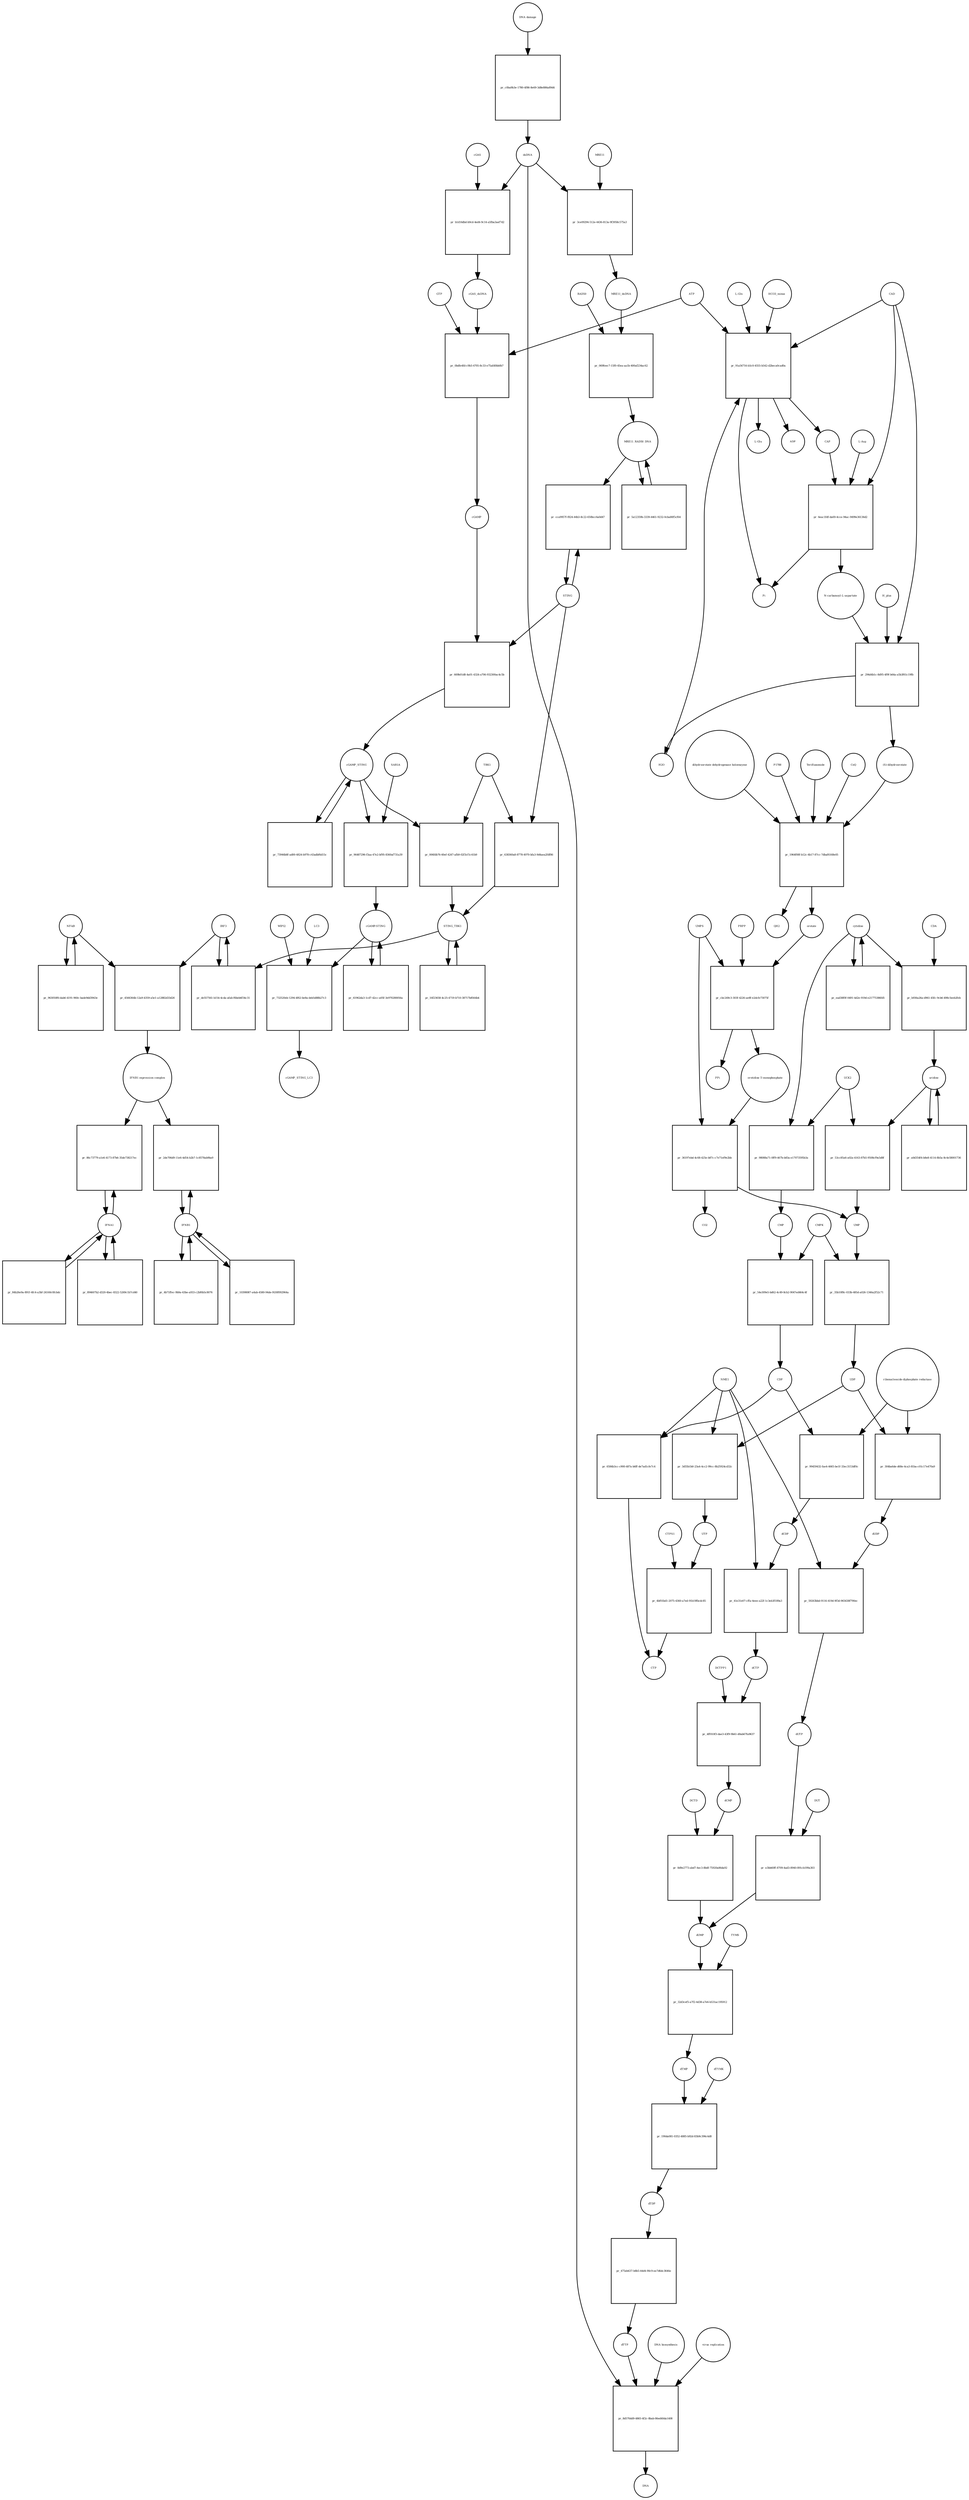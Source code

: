 strict digraph  {
"NF-kB" [annotation="urn_miriam_obo.go_GO%3A0071159", bipartite=0, cls=complex, fontsize=4, label="NF-kB", shape=circle];
"pr_4566364b-12a9-4359-a5e1-a12882d33d26" [annotation="", bipartite=1, cls=process, fontsize=4, label="pr_4566364b-12a9-4359-a5e1-a12882d33d26", shape=square];
"IFNB1 expression complex" [annotation="", bipartite=0, cls=complex, fontsize=4, label="IFNB1 expression complex", shape=circle];
IRF3 [annotation="urn_miriam_hgnc_6118|urn_miriam_uniprot_Q14653|urn_miriam_ensembl_ENSG00000126456|urn_miriam_refseq_NM_001571|urn_miriam_hgnc.symbol_IRF3|urn_miriam_ncbigene_3661", bipartite=0, cls="macromolecule multimer", fontsize=4, label=IRF3, shape=circle];
dCDP [annotation="urn_miriam_obo.chebi_CHEBI%3A28846", bipartite=0, cls="simple chemical", fontsize=4, label=dCDP, shape=circle];
"pr_41e31e07-cffa-4eee-a22f-1c3eb3f189a3" [annotation="", bipartite=1, cls=process, fontsize=4, label="pr_41e31e07-cffa-4eee-a22f-1c3eb3f189a3", shape=square];
dCTP [annotation="urn_miriam_obo.chebi_CHEBI%3A16311", bipartite=0, cls="simple chemical", fontsize=4, label=dCTP, shape=circle];
NME1 [annotation="urn_miriam_uniprot_P15531|urn_miriam_hgnc_7849", bipartite=0, cls=macromolecule, fontsize=4, label=NME1, shape=circle];
uridine [annotation="urn_miriam_obo.chebi_CHEBI%3A16704", bipartite=0, cls="simple chemical", fontsize=4, label=uridine, shape=circle];
"pr_53cc85a6-a02a-4163-87b5-9508cf9a5d8f" [annotation="", bipartite=1, cls=process, fontsize=4, label="pr_53cc85a6-a02a-4163-87b5-9508cf9a5d8f", shape=square];
UMP [annotation="urn_miriam_obo.chebi_CHEBI%3A57865", bipartite=0, cls="simple chemical", fontsize=4, label=UMP, shape=circle];
UCK2 [annotation="urn_miriam_uniprot_Q9HA47|urn_miriam_hgnc_HGNC%3A12562", bipartite=0, cls=macromolecule, fontsize=4, label=UCK2, shape=circle];
"orotidine 5'-monophosphate" [annotation="urn_miriam_obo.chebi_CHEBI%3A15842", bipartite=0, cls="simple chemical", fontsize=4, label="orotidine 5'-monophosphate", shape=circle];
"pr_36197ebd-4c68-425e-b87c-c7e71ef9e2bb" [annotation="", bipartite=1, cls=process, fontsize=4, label="pr_36197ebd-4c68-425e-b87c-c7e71ef9e2bb", shape=square];
UMPS [annotation="urn_miriam_ncbigene_7372|urn_miriam_refseq_NM_000373|urn_miriam_hgnc.symbol_UMPS|urn_miriam_hgnc_12563|urn_miriam_ensembl_ENSG00000114491|urn_miriam_uniprot_P11172", bipartite=0, cls="macromolecule multimer", fontsize=4, label=UMPS, shape=circle];
CO2 [annotation="urn_miriam_obo.chebi_CHEBI%3A16526", bipartite=0, cls="simple chemical", fontsize=4, label=CO2, shape=circle];
UTP [annotation="urn_miriam_obo.chebi_CHEBI%3A15713", bipartite=0, cls="simple chemical", fontsize=4, label=UTP, shape=circle];
"pr_4bf01bd1-2075-4360-a7ed-91b19fbcdc85" [annotation="", bipartite=1, cls=process, fontsize=4, label="pr_4bf01bd1-2075-4360-a7ed-91b19fbcdc85", shape=square];
CTP [annotation="urn_miriam_obo.chebi_CHEBI%3A17677", bipartite=0, cls="simple chemical", fontsize=4, label=CTP, shape=circle];
CTPS1 [annotation="urn_miriam_hgnc_HGNC%3A2519|urn_miriam_uniprot_P17812", bipartite=0, cls=macromolecule, fontsize=4, label=CTPS1, shape=circle];
UDP [annotation="urn_miriam_obo.chebi_CHEBI%3A17659", bipartite=0, cls="simple chemical", fontsize=4, label=UDP, shape=circle];
"pr_304ba6de-d68e-4ca3-81ba-c01c17e470a9" [annotation="", bipartite=1, cls=process, fontsize=4, label="pr_304ba6de-d68e-4ca3-81ba-c01c17e470a9", shape=square];
dUDP [annotation="urn_miriam_obo.chebi_CHEBI%3A28850", bipartite=0, cls="simple chemical", fontsize=4, label=dUDP, shape=circle];
"ribonucleoside-diphosphate reductase" [annotation="urn_miriam_brenda_1.17.4.1|urn_miriam_obo.go_GO%3A0005971", bipartite=0, cls=complex, fontsize=4, label="ribonucleoside-diphosphate reductase", shape=circle];
IFNB1 [annotation="urn_miriam_ensembl_ENSG00000171855|urn_miriam_hgnc.symbol_IFNB1|urn_miriam_hgnc_5434|urn_miriam_uniprot_P01574|urn_miriam_refseq_NM_002176|urn_miriam_ncbigene_3456", bipartite=0, cls=macromolecule, fontsize=4, label=IFNB1, shape=circle];
"pr_2de706d9-11e6-4d54-b2b7-1c8578ab9ba9" [annotation="", bipartite=1, cls=process, fontsize=4, label="pr_2de706d9-11e6-4d54-b2b7-1c8578ab9ba9", shape=square];
"pr_35b10f8c-033b-485d-a026-1346a2f52c71" [annotation="", bipartite=1, cls=process, fontsize=4, label="pr_35b10f8c-033b-485d-a026-1346a2f52c71", shape=square];
CMPK [annotation="urn_miriam_uniprot_P30085|urn_miriam_hgnc_HGNC%3A18170", bipartite=0, cls=macromolecule, fontsize=4, label=CMPK, shape=circle];
"cGAMP-STING" [annotation="", bipartite=0, cls=complex, fontsize=4, label="cGAMP-STING", shape=circle];
"pr_61962da3-1cd7-42cc-a05f-3e970280056a" [annotation="", bipartite=1, cls=process, fontsize=4, label="pr_61962da3-1cd7-42cc-a05f-3e970280056a", shape=square];
IFNA1 [annotation="urn_miriam_hgnc.symbol_IFNA1|urn_miriam_ncbigene_3439|urn_miriam_refseq_NM_024013|urn_miriam_uniprot_P01562|urn_miriam_hgnc_5417|urn_miriam_ensembl_ENSG00000197919", bipartite=0, cls=macromolecule, fontsize=4, label=IFNA1, shape=circle];
"pr_86c73779-a1e6-4173-87b6-35de738217ec" [annotation="", bipartite=1, cls=process, fontsize=4, label="pr_86c73779-a1e6-4173-87b6-35de738217ec", shape=square];
"pr_a0d354f4-b8e8-4114-8b5a-8c4e58001736" [annotation="", bipartite=1, cls=process, fontsize=4, label="pr_a0d354f4-b8e8-4114-8b5a-8c4e58001736", shape=square];
CDP [annotation="urn_miriam_obo.chebi_CHEBI%3A17239", bipartite=0, cls="simple chemical", fontsize=4, label=CDP, shape=circle];
"pr_99459432-fae4-4665-be1f-33ec3153df0c" [annotation="", bipartite=1, cls=process, fontsize=4, label="pr_99459432-fae4-4665-be1f-33ec3153df0c", shape=square];
"pr_6584b3cc-c900-487a-b6ff-de7ad1cfe7c4" [annotation="", bipartite=1, cls=process, fontsize=4, label="pr_6584b3cc-c900-487a-b6ff-de7ad1cfe7c4", shape=square];
dTDP [annotation="urn_miriam_obo.chebi_CHEBI%3A18075", bipartite=0, cls="simple chemical", fontsize=4, label=dTDP, shape=circle];
"pr_475eb637-b8b5-44d4-90c9-ee7d6dc3646e" [annotation="", bipartite=1, cls=process, fontsize=4, label="pr_475eb637-b8b5-44d4-90c9-ee7d6dc3646e", shape=square];
dTTP [annotation="urn_miriam_obo.chebi_CHEBI%3A18077", bipartite=0, cls="simple chemical", fontsize=4, label=dTTP, shape=circle];
CMP [annotation="urn_miriam_obo.chebi_CHEBI%3A17361", bipartite=0, cls="simple chemical", fontsize=4, label=CMP, shape=circle];
"pr_54e309e5-bd62-4c49-8cb2-9047ed464c4f" [annotation="", bipartite=1, cls=process, fontsize=4, label="pr_54e309e5-bd62-4c49-8cb2-9047ed464c4f", shape=square];
dUMP [annotation="urn_miriam_obo.chebi_CHEBI%3A17622", bipartite=0, cls="simple chemical", fontsize=4, label=dUMP, shape=circle];
"pr_32d3cef5-a7f2-4d38-a7e6-b531ac195912" [annotation="", bipartite=1, cls=process, fontsize=4, label="pr_32d3cef5-a7f2-4d38-a7e6-b531ac195912", shape=square];
dTMP [annotation="urn_miriam_obo.chebi_CHEBI%3A17013", bipartite=0, cls="simple chemical", fontsize=4, label=dTMP, shape=circle];
TYMS [annotation="urn_miriam_uniprot_P04818|urn_miriam_hgnc_HGNC%3A12441", bipartite=0, cls=macromolecule, fontsize=4, label=TYMS, shape=circle];
dsDNA [annotation="urn_miriam_obo.chebi_CHEBI%3A75909", bipartite=0, cls="simple chemical", fontsize=4, label=dsDNA, shape=circle];
"pr_8d570dd9-4865-4f2c-8bab-86ed40da1408" [annotation="", bipartite=1, cls=process, fontsize=4, label="pr_8d570dd9-4865-4f2c-8bab-86ed40da1408", shape=square];
DNA [annotation="", bipartite=0, cls="nucleic acid feature", fontsize=4, label=DNA, shape=circle];
"DNA biosynthesis" [annotation="urn_miriam_obo.go_GO%3A0071897", bipartite=0, cls=phenotype, fontsize=4, label="DNA biosynthesis", shape=circle];
"virus replication" [annotation="urn_miriam_obo.go_GO%3A0019079", bipartite=0, cls=phenotype, fontsize=4, label="virus replication", shape=circle];
MRE11_RAD50_DNA [annotation="", bipartite=0, cls=complex, fontsize=4, label=MRE11_RAD50_DNA, shape=circle];
"pr_5a12359b-3339-4461-9232-0cba80f5cf64" [annotation="", bipartite=1, cls=process, fontsize=4, label="pr_5a12359b-3339-4461-9232-0cba80f5cf64", shape=square];
"pr_4ff010f3-dae3-43f9-9b61-d0ab67fa9637" [annotation="", bipartite=1, cls=process, fontsize=4, label="pr_4ff010f3-dae3-43f9-9b61-d0ab67fa9637", shape=square];
dCMP [annotation="urn_miriam_obo.chebi_CHEBI%3A15918", bipartite=0, cls="simple chemical", fontsize=4, label=dCMP, shape=circle];
DCTPP1 [annotation="urn_miriam_uniprot_Q9H773|urn_miriam_hgnc_HGNC%3A28777", bipartite=0, cls=macromolecule, fontsize=4, label=DCTPP1, shape=circle];
"pr_10398087-a4ab-4580-94de-f430f092964a" [annotation="", bipartite=1, cls=process, fontsize=4, label="pr_10398087-a4ab-4580-94de-f430f092964a", shape=square];
"pr_4b71ffec-9b9a-43be-a933-c2bf6b5c8076" [annotation="", bipartite=1, cls=process, fontsize=4, label="pr_4b71ffec-9b9a-43be-a933-c2bf6b5c8076", shape=square];
ATP [annotation="urn_miriam_obo.chebi_CHEBI%3A15422", bipartite=0, cls="simple chemical", fontsize=4, label=ATP, shape=circle];
"pr_0bdfe4fd-c9b5-4705-8c33-e75afd0bb0b7" [annotation="", bipartite=1, cls=process, fontsize=4, label="pr_0bdfe4fd-c9b5-4705-8c33-e75afd0bb0b7", shape=square];
GTP [annotation="urn_miriam_obo.chebi_CHEBI%3A15996", bipartite=0, cls="simple chemical", fontsize=4, label=GTP, shape=circle];
cGAMP [annotation="urn_miriam_obo.chebi_CHEBI%3A75947", bipartite=0, cls="simple chemical", fontsize=4, label=cGAMP, shape=circle];
cGAS_dsDNA [annotation=urn_miriam_pubmed_28363908, bipartite=0, cls=complex, fontsize=4, label=cGAS_dsDNA, shape=circle];
cytidine [annotation="urn_miriam_obo.chebi_CHEBI%3A17562", bipartite=0, cls="simple chemical", fontsize=4, label=cytidine, shape=circle];
"pr_98088a71-0ff9-467b-b83a-e17073595b3a" [annotation="", bipartite=1, cls=process, fontsize=4, label="pr_98088a71-0ff9-467b-b83a-e17073595b3a", shape=square];
"pr_669b01d8-4a01-4324-a706-932300ac4c5b" [annotation="", bipartite=1, cls=process, fontsize=4, label="pr_669b01d8-4a01-4324-a706-932300ac4c5b", shape=square];
STING [annotation=urn_miriam_uniprot_Q86WV6, bipartite=0, cls="macromolecule multimer", fontsize=4, label=STING, shape=circle];
cGAMP_STING [annotation="urn_miriam_obo.go_GO%3A1990231", bipartite=0, cls=complex, fontsize=4, label=cGAMP_STING, shape=circle];
"L-Gln" [annotation="urn_miriam_obo.chebi_CHEBI%3A18050", bipartite=0, cls="simple chemical", fontsize=4, label="L-Gln", shape=circle];
"pr_91a56716-b5c0-4555-b542-d2beca0cad0a" [annotation="", bipartite=1, cls=process, fontsize=4, label="pr_91a56716-b5c0-4555-b542-d2beca0cad0a", shape=square];
CAP [annotation="urn_miriam_obo.chebi_CHEBI%3A17672", bipartite=0, cls="simple chemical", fontsize=4, label=CAP, shape=circle];
CAD [annotation="urn_miriam_refseq_NM_001306079|urn_miriam_hgnc_1424|urn_miriam_hgnc.symbol_CAD|urn_miriam_uniprot_P27708|urn_miriam_ncbigene_790|urn_miriam_ensembl_ENSG00000084774", bipartite=0, cls=macromolecule, fontsize=4, label=CAD, shape=circle];
HCO3_minus [annotation="urn_miriam_obo.chebi_CHEBI%3A17544", bipartite=0, cls="simple chemical", fontsize=4, label=HCO3_minus, shape=circle];
H2O [annotation="urn_miriam_obo.chebi_CHEBI%3A15377", bipartite=0, cls="simple chemical", fontsize=4, label=H2O, shape=circle];
"L-Glu" [annotation="urn_miriam_obo.chebi_CHEBI%3A16015", bipartite=0, cls="simple chemical", fontsize=4, label="L-Glu", shape=circle];
ADP [annotation="urn_miriam_obo.chebi_CHEBI%3A16761", bipartite=0, cls="simple chemical", fontsize=4, label=ADP, shape=circle];
Pi [annotation="urn_miriam_obo.chebi_CHEBI%3A18367", bipartite=0, cls="simple chemical", fontsize=4, label=Pi, shape=circle];
"pr_3d55b1b0-23a4-4cc2-99cc-8b25924cd32c" [annotation="", bipartite=1, cls=process, fontsize=4, label="pr_3d55b1b0-23a4-4cc2-99cc-8b25924cd32c", shape=square];
"N-carbamoyl-L-aspartate" [annotation="urn_miriam_obo.chebi_CHEBI%3A32814", bipartite=0, cls="simple chemical", fontsize=4, label="N-carbamoyl-L-aspartate", shape=circle];
"pr_294d4b1c-8d95-4f9f-b64a-a5b3f61c19fb" [annotation="", bipartite=1, cls=process, fontsize=4, label="pr_294d4b1c-8d95-4f9f-b64a-a5b3f61c19fb", shape=square];
"(S)-dihydroorotate" [annotation="urn_miriam_obo.chebi_CHEBI%3A30864", bipartite=0, cls="simple chemical", fontsize=4, label="(S)-dihydroorotate", shape=circle];
H_plus [annotation="urn_miriam_obo.chebi_CHEBI%3A15378", bipartite=0, cls="simple chemical", fontsize=4, label=H_plus, shape=circle];
"pr_963050f6-dab6-4191-960c-bade9dd3943e" [annotation="", bipartite=1, cls=process, fontsize=4, label="pr_963050f6-dab6-4191-960c-bade9dd3943e", shape=square];
"pr_894607b2-d320-4bec-8322-5269c1b7cd40" [annotation="", bipartite=1, cls=process, fontsize=4, label="pr_894607b2-d320-4bec-8322-5269c1b7cd40", shape=square];
TBK1 [annotation="urn_miriam_hgnc.symbol_TBK1|urn_miriam_ensembl_ENSG00000183735|urn_miriam_uniprot_Q9UHD2|urn_miriam_refseq_NM_013254|urn_miriam_hgnc_11584|urn_miriam_ncbigene_29110", bipartite=0, cls=macromolecule, fontsize=4, label=TBK1, shape=circle];
"pr_006fdb76-60ef-4247-afb9-02f3cf1c41b9" [annotation="", bipartite=1, cls=process, fontsize=4, label="pr_006fdb76-60ef-4247-afb9-02f3cf1c41b9", shape=square];
STING_TBK1 [annotation=urn_miriam_pubmed_30842653, bipartite=0, cls=complex, fontsize=4, label=STING_TBK1, shape=circle];
"pr_cca9957f-f824-44b3-8c22-650bcc6a0d47" [annotation="", bipartite=1, cls=process, fontsize=4, label="pr_cca9957f-f824-44b3-8c22-650bcc6a0d47", shape=square];
"pr_84b26e9a-891f-4fc4-a3bf-24160c0fcbdc" [annotation="", bipartite=1, cls=process, fontsize=4, label="pr_84b26e9a-891f-4fc4-a3bf-24160c0fcbdc", shape=square];
"pr_b1d16dbd-b9cd-4ed4-9c14-a5fba3aef7d2" [annotation="", bipartite=1, cls=process, fontsize=4, label="pr_b1d16dbd-b9cd-4ed4-9c14-a5fba3aef7d2", shape=square];
cGAS [annotation="urn_miriam_ensembl_ENSG00000164430|urn_miriam_hgnc_21367|urn_miriam_ncbigene_115004|urn_miriam_uniprot_Q8N884|urn_miriam_hgnc.symbol_CGAS|urn_miriam_refseq_NM_138441", bipartite=0, cls=macromolecule, fontsize=4, label=cGAS, shape=circle];
"pr_16f23658-4c25-4719-b710-38717b8564b4" [annotation="", bipartite=1, cls=process, fontsize=4, label="pr_16f23658-4c25-4719-b710-38717b8564b4", shape=square];
orotate [annotation="urn_miriam_obo.chebi_CHEBI%3A30839", bipartite=0, cls="simple chemical", fontsize=4, label=orotate, shape=circle];
"pr_cbc249c3-303f-4226-ae8f-e2dcfe73075f" [annotation="", bipartite=1, cls=process, fontsize=4, label="pr_cbc249c3-303f-4226-ae8f-e2dcfe73075f", shape=square];
PRPP [annotation="urn_miriam_obo.chebi_CHEBI%3A17111", bipartite=0, cls="simple chemical", fontsize=4, label=PRPP, shape=circle];
PPi [annotation="urn_miriam_obo.chebi_CHEBI%3A18361", bipartite=0, cls="simple chemical", fontsize=4, label=PPi, shape=circle];
"pr_ead38f0f-0491-4d2e-919d-e21775386fd5" [annotation="", bipartite=1, cls=process, fontsize=4, label="pr_ead38f0f-0491-4d2e-919d-e21775386fd5", shape=square];
"pr_de557561-b154-4cda-afab-f6beb6f34c31" [annotation="", bipartite=1, cls=process, fontsize=4, label="pr_de557561-b154-4cda-afab-f6beb6f34c31", shape=square];
"pr_73946b8f-ad00-4824-b978-c43adbf6d15c" [annotation="", bipartite=1, cls=process, fontsize=4, label="pr_73946b8f-ad00-4824-b978-c43adbf6d15c", shape=square];
RAD50 [annotation="urn_miriam_ncbigene_10111|urn_miriam_refseq_NM_005732|urn_miriam_uniprot_Q92878|urn_miriam_hgnc.symbol_RAD50|urn_miriam_ensembl_ENSG00000113522|urn_miriam_hgnc_9816", bipartite=0, cls="macromolecule multimer", fontsize=4, label=RAD50, shape=circle];
"pr_069feec7-15f0-45ea-aa1b-400af234ac62" [annotation="", bipartite=1, cls=process, fontsize=4, label="pr_069feec7-15f0-45ea-aa1b-400af234ac62", shape=square];
MRE11_dsDNA [annotation="urn_miriam_obo.go_GO%3A0003690", bipartite=0, cls=complex, fontsize=4, label=MRE11_dsDNA, shape=circle];
"pr_1964f08f-b12c-4b17-87cc-7dbaf6168e05" [annotation="", bipartite=1, cls=process, fontsize=4, label="pr_1964f08f-b12c-4b17-87cc-7dbaf6168e05", shape=square];
"dihydroorotate dehydrogenase holoenzyme" [annotation="urn_miriam_ncbigene_1723|urn_miriam_hgnc_HGNC%3A2867|urn_miriam_hgnc.symbol_DHODH", bipartite=0, cls="simple chemical", fontsize=4, label="dihydroorotate dehydrogenase holoenzyme", shape=circle];
P1788 [annotation=urn_miriam_pubmed_31740051, bipartite=0, cls="simple chemical", fontsize=4, label=P1788, shape=circle];
Teriflunomide [annotation=urn_miriam_drugbank_DB08880, bipartite=0, cls="simple chemical", fontsize=4, label=Teriflunomide, shape=circle];
CoQ [annotation="urn_miriam_obo.chebi_CHEBI%3A16389", bipartite=0, cls="simple chemical", fontsize=4, label=CoQ, shape=circle];
QH2 [annotation="urn_miriam_obo.chebi_CHEBI%3A17976", bipartite=0, cls="simple chemical", fontsize=4, label=QH2, shape=circle];
"pr_59263bbd-9116-419d-9f3d-965638f790ec" [annotation="", bipartite=1, cls=process, fontsize=4, label="pr_59263bbd-9116-419d-9f3d-965638f790ec", shape=square];
dUTP [annotation="urn_miriam_obo.chebi_CHEBI%3A17625", bipartite=0, cls="simple chemical", fontsize=4, label=dUTP, shape=circle];
"pr_b936a26a-d961-45fc-9cb6-498c5eeb2feb" [annotation="", bipartite=1, cls=process, fontsize=4, label="pr_b936a26a-d961-45fc-9cb6-498c5eeb2feb", shape=square];
CDA [annotation="urn_miriam_uniprot_P32320|urn_miriam_ncbigene_978|urn_miriam_refseq_NM_001785|urn_miriam_ensembl_ENSG00000158825|urn_miriam_hgnc.symbol_CDA|urn_miriam_hgnc_1712", bipartite=0, cls=macromolecule, fontsize=4, label=CDA, shape=circle];
"pr_e3bb60ff-8709-4ad3-8940-891cb199a303" [annotation="", bipartite=1, cls=process, fontsize=4, label="pr_e3bb60ff-8709-4ad3-8940-891cb199a303", shape=square];
DUT [annotation="urn_miriam_hgnc_HGNC%3A3078|urn_miriam_uniprot_P33316", bipartite=0, cls=macromolecule, fontsize=4, label=DUT, shape=circle];
"pr_732520eb-1294-4f62-be8a-deb5d88b27c3" [annotation="", bipartite=1, cls=process, fontsize=4, label="pr_732520eb-1294-4f62-be8a-deb5d88b27c3", shape=square];
LC3 [annotation="", bipartite=0, cls=macromolecule, fontsize=4, label=LC3, shape=circle];
cGAMP_STING_LC3 [annotation="", bipartite=0, cls=complex, fontsize=4, label=cGAMP_STING_LC3, shape=circle];
WIPI2 [annotation="urn_miriam_refseq_NM_015610|urn_miriam_hgnc_32225|urn_miriam_hgnc.symbol_WIPI2|urn_miriam_ensembl_ENSG00000157954|urn_miriam_ncbigene_26100|urn_miriam_uniprot_Q9Y4P8", bipartite=0, cls=macromolecule, fontsize=4, label=WIPI2, shape=circle];
"pr_6eac1fdf-da69-4cce-94ac-9499e36136d2" [annotation="", bipartite=1, cls=process, fontsize=4, label="pr_6eac1fdf-da69-4cce-94ac-9499e36136d2", shape=square];
"L-Asp" [annotation="urn_miriam_obo.chebi_CHEBI%3A29991", bipartite=0, cls="simple chemical", fontsize=4, label="L-Asp", shape=circle];
"pr_3ce09294-512e-4436-813a-9f3958c575a3" [annotation="", bipartite=1, cls=process, fontsize=4, label="pr_3ce09294-512e-4436-813a-9f3958c575a3", shape=square];
MRE11 [annotation="urn_miriam_hgnc.symbol_MRE11|urn_miriam_ncbigene_4361|urn_miriam_uniprot_P49959|urn_miriam_ensembl_ENSG00000020922|urn_miriam_refseq_NM_005591|urn_miriam_hgnc_7230", bipartite=0, cls="macromolecule multimer", fontsize=4, label=MRE11, shape=circle];
"pr_190da081-0352-4885-b92d-83b9c396c4d8" [annotation="", bipartite=1, cls=process, fontsize=4, label="pr_190da081-0352-4885-b92d-83b9c396c4d8", shape=square];
dTYMK [annotation="urn_miriam_uniprot_P23919|urn_miriam_hgnc_HGNC%3A3061", bipartite=0, cls=macromolecule, fontsize=4, label=dTYMK, shape=circle];
"pr_96487296-f3aa-47e2-bf95-8360af731a39" [annotation="", bipartite=1, cls=process, fontsize=4, label="pr_96487296-f3aa-47e2-bf95-8360af731a39", shape=square];
SAR1A [annotation="urn_miriam_uniprot_Q9NR31|urn_miriam_ensembl_ENSG00000079332|urn_miriam_hgnc_10534|urn_miriam_hgnc.symbol_SAR1A|urn_miriam_refseq_NM_001142648|urn_miriam_ncbigene_56681", bipartite=0, cls=macromolecule, fontsize=4, label=SAR1A, shape=circle];
"pr_638360a8-8778-4970-bfa3-9d4aea2fdf86" [annotation="", bipartite=1, cls=process, fontsize=4, label="pr_638360a8-8778-4970-bfa3-9d4aea2fdf86", shape=square];
"pr_c0ba9b3e-1780-4f86-8e69-3d8e886a89d4" [annotation="", bipartite=1, cls=process, fontsize=4, label="pr_c0ba9b3e-1780-4f86-8e69-3d8e886a89d4", shape=square];
"DNA damage" [annotation="", bipartite=0, cls=phenotype, fontsize=4, label="DNA damage", shape=circle];
"pr_8d9e2773-abd7-4ec3-8bdf-75920a86da92" [annotation="", bipartite=1, cls=process, fontsize=4, label="pr_8d9e2773-abd7-4ec3-8bdf-75920a86da92", shape=square];
DCTD [annotation="urn_miriam_uniprot_P32321|urn_miriam_hgnc_HGNC%3A2710", bipartite=0, cls=macromolecule, fontsize=4, label=DCTD, shape=circle];
"NF-kB" -> "pr_4566364b-12a9-4359-a5e1-a12882d33d26"  [annotation="", interaction_type=consumption];
"NF-kB" -> "pr_963050f6-dab6-4191-960c-bade9dd3943e"  [annotation="", interaction_type=consumption];
"pr_4566364b-12a9-4359-a5e1-a12882d33d26" -> "IFNB1 expression complex"  [annotation="", interaction_type=production];
"IFNB1 expression complex" -> "pr_2de706d9-11e6-4d54-b2b7-1c8578ab9ba9"  [annotation=urn_miriam_pubmed_20610653, interaction_type=stimulation];
"IFNB1 expression complex" -> "pr_86c73779-a1e6-4173-87b6-35de738217ec"  [annotation=urn_miriam_pubmed_16979567, interaction_type=stimulation];
IRF3 -> "pr_4566364b-12a9-4359-a5e1-a12882d33d26"  [annotation="", interaction_type=consumption];
IRF3 -> "pr_de557561-b154-4cda-afab-f6beb6f34c31"  [annotation="", interaction_type=consumption];
dCDP -> "pr_41e31e07-cffa-4eee-a22f-1c3eb3f189a3"  [annotation="", interaction_type=consumption];
"pr_41e31e07-cffa-4eee-a22f-1c3eb3f189a3" -> dCTP  [annotation="", interaction_type=production];
dCTP -> "pr_4ff010f3-dae3-43f9-9b61-d0ab67fa9637"  [annotation="", interaction_type=consumption];
NME1 -> "pr_41e31e07-cffa-4eee-a22f-1c3eb3f189a3"  [annotation=urn_miriam_pubmed_17827303, interaction_type=catalysis];
NME1 -> "pr_6584b3cc-c900-487a-b6ff-de7ad1cfe7c4"  [annotation=urn_miriam_pubmed_28458037, interaction_type=catalysis];
NME1 -> "pr_3d55b1b0-23a4-4cc2-99cc-8b25924cd32c"  [annotation=urn_miriam_pubmed_28458037, interaction_type=catalysis];
NME1 -> "pr_59263bbd-9116-419d-9f3d-965638f790ec"  [annotation=urn_miriam_pubmed_17827303, interaction_type=catalysis];
uridine -> "pr_53cc85a6-a02a-4163-87b5-9508cf9a5d8f"  [annotation="", interaction_type=consumption];
uridine -> "pr_a0d354f4-b8e8-4114-8b5a-8c4e58001736"  [annotation="", interaction_type=consumption];
"pr_53cc85a6-a02a-4163-87b5-9508cf9a5d8f" -> UMP  [annotation="", interaction_type=production];
UMP -> "pr_35b10f8c-033b-485d-a026-1346a2f52c71"  [annotation="", interaction_type=consumption];
UCK2 -> "pr_53cc85a6-a02a-4163-87b5-9508cf9a5d8f"  [annotation=urn_miriam_pubmed_15130468, interaction_type=catalysis];
UCK2 -> "pr_98088a71-0ff9-467b-b83a-e17073595b3a"  [annotation=urn_miriam_pubmed_15130468, interaction_type=catalysis];
"orotidine 5'-monophosphate" -> "pr_36197ebd-4c68-425e-b87c-c7e71ef9e2bb"  [annotation="", interaction_type=consumption];
"pr_36197ebd-4c68-425e-b87c-c7e71ef9e2bb" -> UMP  [annotation="", interaction_type=production];
"pr_36197ebd-4c68-425e-b87c-c7e71ef9e2bb" -> CO2  [annotation="", interaction_type=production];
UMPS -> "pr_36197ebd-4c68-425e-b87c-c7e71ef9e2bb"  [annotation=urn_miriam_reactome_REACT_1698, interaction_type=catalysis];
UMPS -> "pr_cbc249c3-303f-4226-ae8f-e2dcfe73075f"  [annotation=urn_miriam_reactome_REACT_1698, interaction_type=catalysis];
UTP -> "pr_4bf01bd1-2075-4360-a7ed-91b19fbcdc85"  [annotation="", interaction_type=consumption];
"pr_4bf01bd1-2075-4360-a7ed-91b19fbcdc85" -> CTP  [annotation="", interaction_type=production];
CTPS1 -> "pr_4bf01bd1-2075-4360-a7ed-91b19fbcdc85"  [annotation=urn_miriam_pubmed_5411547, interaction_type=catalysis];
UDP -> "pr_304ba6de-d68e-4ca3-81ba-c01c17e470a9"  [annotation="", interaction_type=consumption];
UDP -> "pr_3d55b1b0-23a4-4cc2-99cc-8b25924cd32c"  [annotation="", interaction_type=consumption];
"pr_304ba6de-d68e-4ca3-81ba-c01c17e470a9" -> dUDP  [annotation="", interaction_type=production];
dUDP -> "pr_59263bbd-9116-419d-9f3d-965638f790ec"  [annotation="", interaction_type=consumption];
"ribonucleoside-diphosphate reductase" -> "pr_304ba6de-d68e-4ca3-81ba-c01c17e470a9"  [annotation=urn_miriam_pubmed_24809024, interaction_type=catalysis];
"ribonucleoside-diphosphate reductase" -> "pr_99459432-fae4-4665-be1f-33ec3153df0c"  [annotation=urn_miriam_pubmed_24809024, interaction_type=catalysis];
IFNB1 -> "pr_2de706d9-11e6-4d54-b2b7-1c8578ab9ba9"  [annotation="", interaction_type=consumption];
IFNB1 -> "pr_10398087-a4ab-4580-94de-f430f092964a"  [annotation="", interaction_type=consumption];
IFNB1 -> "pr_4b71ffec-9b9a-43be-a933-c2bf6b5c8076"  [annotation="", interaction_type=consumption];
"pr_2de706d9-11e6-4d54-b2b7-1c8578ab9ba9" -> IFNB1  [annotation="", interaction_type=production];
"pr_35b10f8c-033b-485d-a026-1346a2f52c71" -> UDP  [annotation="", interaction_type=production];
CMPK -> "pr_35b10f8c-033b-485d-a026-1346a2f52c71"  [annotation=urn_miriam_pubmed_10462544, interaction_type=catalysis];
CMPK -> "pr_54e309e5-bd62-4c49-8cb2-9047ed464c4f"  [annotation=urn_miriam_pubmed_10462544, interaction_type=catalysis];
"cGAMP-STING" -> "pr_61962da3-1cd7-42cc-a05f-3e970280056a"  [annotation="", interaction_type=consumption];
"cGAMP-STING" -> "pr_732520eb-1294-4f62-be8a-deb5d88b27c3"  [annotation="", interaction_type=consumption];
"pr_61962da3-1cd7-42cc-a05f-3e970280056a" -> "cGAMP-STING"  [annotation="", interaction_type=production];
IFNA1 -> "pr_86c73779-a1e6-4173-87b6-35de738217ec"  [annotation="", interaction_type=consumption];
IFNA1 -> "pr_894607b2-d320-4bec-8322-5269c1b7cd40"  [annotation="", interaction_type=consumption];
IFNA1 -> "pr_84b26e9a-891f-4fc4-a3bf-24160c0fcbdc"  [annotation="", interaction_type=consumption];
"pr_86c73779-a1e6-4173-87b6-35de738217ec" -> IFNA1  [annotation="", interaction_type=production];
"pr_a0d354f4-b8e8-4114-8b5a-8c4e58001736" -> uridine  [annotation="", interaction_type=production];
CDP -> "pr_99459432-fae4-4665-be1f-33ec3153df0c"  [annotation="", interaction_type=consumption];
CDP -> "pr_6584b3cc-c900-487a-b6ff-de7ad1cfe7c4"  [annotation="", interaction_type=consumption];
"pr_99459432-fae4-4665-be1f-33ec3153df0c" -> dCDP  [annotation="", interaction_type=production];
"pr_6584b3cc-c900-487a-b6ff-de7ad1cfe7c4" -> CTP  [annotation="", interaction_type=production];
dTDP -> "pr_475eb637-b8b5-44d4-90c9-ee7d6dc3646e"  [annotation="", interaction_type=consumption];
"pr_475eb637-b8b5-44d4-90c9-ee7d6dc3646e" -> dTTP  [annotation="", interaction_type=production];
dTTP -> "pr_8d570dd9-4865-4f2c-8bab-86ed40da1408"  [annotation="", interaction_type=consumption];
CMP -> "pr_54e309e5-bd62-4c49-8cb2-9047ed464c4f"  [annotation="", interaction_type=consumption];
"pr_54e309e5-bd62-4c49-8cb2-9047ed464c4f" -> CDP  [annotation="", interaction_type=production];
dUMP -> "pr_32d3cef5-a7f2-4d38-a7e6-b531ac195912"  [annotation="", interaction_type=consumption];
"pr_32d3cef5-a7f2-4d38-a7e6-b531ac195912" -> dTMP  [annotation="", interaction_type=production];
dTMP -> "pr_190da081-0352-4885-b92d-83b9c396c4d8"  [annotation="", interaction_type=consumption];
TYMS -> "pr_32d3cef5-a7f2-4d38-a7e6-b531ac195912"  [annotation=urn_miriam_pubmed_3099389, interaction_type=catalysis];
dsDNA -> "pr_8d570dd9-4865-4f2c-8bab-86ed40da1408"  [annotation="", interaction_type=consumption];
dsDNA -> "pr_b1d16dbd-b9cd-4ed4-9c14-a5fba3aef7d2"  [annotation="", interaction_type=consumption];
dsDNA -> "pr_3ce09294-512e-4436-813a-9f3958c575a3"  [annotation="", interaction_type=consumption];
"pr_8d570dd9-4865-4f2c-8bab-86ed40da1408" -> DNA  [annotation="", interaction_type=production];
"DNA biosynthesis" -> "pr_8d570dd9-4865-4f2c-8bab-86ed40da1408"  [annotation="", interaction_type=catalysis];
"virus replication" -> "pr_8d570dd9-4865-4f2c-8bab-86ed40da1408"  [annotation="", interaction_type=inhibition];
MRE11_RAD50_DNA -> "pr_5a12359b-3339-4461-9232-0cba80f5cf64"  [annotation="", interaction_type=consumption];
MRE11_RAD50_DNA -> "pr_cca9957f-f824-44b3-8c22-650bcc6a0d47"  [annotation=urn_miriam_pubmed_23388631, interaction_type=catalysis];
"pr_5a12359b-3339-4461-9232-0cba80f5cf64" -> MRE11_RAD50_DNA  [annotation="", interaction_type=production];
"pr_4ff010f3-dae3-43f9-9b61-d0ab67fa9637" -> dCMP  [annotation="", interaction_type=production];
dCMP -> "pr_8d9e2773-abd7-4ec3-8bdf-75920a86da92"  [annotation="", interaction_type=consumption];
DCTPP1 -> "pr_4ff010f3-dae3-43f9-9b61-d0ab67fa9637"  [annotation=urn_miriam_pubmed_13788541, interaction_type=catalysis];
"pr_10398087-a4ab-4580-94de-f430f092964a" -> IFNB1  [annotation="", interaction_type=production];
"pr_4b71ffec-9b9a-43be-a933-c2bf6b5c8076" -> IFNB1  [annotation="", interaction_type=production];
ATP -> "pr_0bdfe4fd-c9b5-4705-8c33-e75afd0bb0b7"  [annotation="", interaction_type=consumption];
ATP -> "pr_91a56716-b5c0-4555-b542-d2beca0cad0a"  [annotation="", interaction_type=consumption];
"pr_0bdfe4fd-c9b5-4705-8c33-e75afd0bb0b7" -> cGAMP  [annotation="", interaction_type=production];
GTP -> "pr_0bdfe4fd-c9b5-4705-8c33-e75afd0bb0b7"  [annotation="", interaction_type=consumption];
cGAMP -> "pr_669b01d8-4a01-4324-a706-932300ac4c5b"  [annotation="", interaction_type=consumption];
cGAS_dsDNA -> "pr_0bdfe4fd-c9b5-4705-8c33-e75afd0bb0b7"  [annotation=urn_miriam_pubmed_29622565, interaction_type=catalysis];
cytidine -> "pr_98088a71-0ff9-467b-b83a-e17073595b3a"  [annotation="", interaction_type=consumption];
cytidine -> "pr_ead38f0f-0491-4d2e-919d-e21775386fd5"  [annotation="", interaction_type=consumption];
cytidine -> "pr_b936a26a-d961-45fc-9cb6-498c5eeb2feb"  [annotation="", interaction_type=consumption];
"pr_98088a71-0ff9-467b-b83a-e17073595b3a" -> CMP  [annotation="", interaction_type=production];
"pr_669b01d8-4a01-4324-a706-932300ac4c5b" -> cGAMP_STING  [annotation="", interaction_type=production];
STING -> "pr_669b01d8-4a01-4324-a706-932300ac4c5b"  [annotation="", interaction_type=consumption];
STING -> "pr_cca9957f-f824-44b3-8c22-650bcc6a0d47"  [annotation="", interaction_type=consumption];
STING -> "pr_638360a8-8778-4970-bfa3-9d4aea2fdf86"  [annotation="", interaction_type=consumption];
cGAMP_STING -> "pr_006fdb76-60ef-4247-afb9-02f3cf1c41b9"  [annotation="", interaction_type=consumption];
cGAMP_STING -> "pr_73946b8f-ad00-4824-b978-c43adbf6d15c"  [annotation="", interaction_type=consumption];
cGAMP_STING -> "pr_96487296-f3aa-47e2-bf95-8360af731a39"  [annotation="", interaction_type=consumption];
"L-Gln" -> "pr_91a56716-b5c0-4555-b542-d2beca0cad0a"  [annotation="", interaction_type=consumption];
"pr_91a56716-b5c0-4555-b542-d2beca0cad0a" -> CAP  [annotation="", interaction_type=production];
"pr_91a56716-b5c0-4555-b542-d2beca0cad0a" -> "L-Glu"  [annotation="", interaction_type=production];
"pr_91a56716-b5c0-4555-b542-d2beca0cad0a" -> ADP  [annotation="", interaction_type=production];
"pr_91a56716-b5c0-4555-b542-d2beca0cad0a" -> Pi  [annotation="", interaction_type=production];
CAP -> "pr_6eac1fdf-da69-4cce-94ac-9499e36136d2"  [annotation="", interaction_type=consumption];
CAD -> "pr_91a56716-b5c0-4555-b542-d2beca0cad0a"  [annotation=urn_miriam_reactome_REACT_73577, interaction_type=catalysis];
CAD -> "pr_294d4b1c-8d95-4f9f-b64a-a5b3f61c19fb"  [annotation=urn_miriam_reactome_REACT_1698, interaction_type=catalysis];
CAD -> "pr_6eac1fdf-da69-4cce-94ac-9499e36136d2"  [annotation=urn_miriam_reactome_REACT_1698, interaction_type=catalysis];
HCO3_minus -> "pr_91a56716-b5c0-4555-b542-d2beca0cad0a"  [annotation="", interaction_type=consumption];
H2O -> "pr_91a56716-b5c0-4555-b542-d2beca0cad0a"  [annotation="", interaction_type=consumption];
"pr_3d55b1b0-23a4-4cc2-99cc-8b25924cd32c" -> UTP  [annotation="", interaction_type=production];
"N-carbamoyl-L-aspartate" -> "pr_294d4b1c-8d95-4f9f-b64a-a5b3f61c19fb"  [annotation="", interaction_type=consumption];
"pr_294d4b1c-8d95-4f9f-b64a-a5b3f61c19fb" -> "(S)-dihydroorotate"  [annotation="", interaction_type=production];
"pr_294d4b1c-8d95-4f9f-b64a-a5b3f61c19fb" -> H2O  [annotation="", interaction_type=production];
"(S)-dihydroorotate" -> "pr_1964f08f-b12c-4b17-87cc-7dbaf6168e05"  [annotation="", interaction_type=consumption];
H_plus -> "pr_294d4b1c-8d95-4f9f-b64a-a5b3f61c19fb"  [annotation="", interaction_type=consumption];
"pr_963050f6-dab6-4191-960c-bade9dd3943e" -> "NF-kB"  [annotation="", interaction_type=production];
"pr_894607b2-d320-4bec-8322-5269c1b7cd40" -> IFNA1  [annotation="", interaction_type=production];
TBK1 -> "pr_006fdb76-60ef-4247-afb9-02f3cf1c41b9"  [annotation="", interaction_type=consumption];
TBK1 -> "pr_638360a8-8778-4970-bfa3-9d4aea2fdf86"  [annotation="", interaction_type=consumption];
"pr_006fdb76-60ef-4247-afb9-02f3cf1c41b9" -> STING_TBK1  [annotation="", interaction_type=production];
STING_TBK1 -> "pr_16f23658-4c25-4719-b710-38717b8564b4"  [annotation="", interaction_type=consumption];
STING_TBK1 -> "pr_de557561-b154-4cda-afab-f6beb6f34c31"  [annotation="urn_miriam_pubmed_22394562|urn_miriam_pubmed_25636800", interaction_type=catalysis];
"pr_cca9957f-f824-44b3-8c22-650bcc6a0d47" -> STING  [annotation="", interaction_type=production];
"pr_84b26e9a-891f-4fc4-a3bf-24160c0fcbdc" -> IFNA1  [annotation="", interaction_type=production];
"pr_b1d16dbd-b9cd-4ed4-9c14-a5fba3aef7d2" -> cGAS_dsDNA  [annotation="", interaction_type=production];
cGAS -> "pr_b1d16dbd-b9cd-4ed4-9c14-a5fba3aef7d2"  [annotation="", interaction_type=consumption];
"pr_16f23658-4c25-4719-b710-38717b8564b4" -> STING_TBK1  [annotation="", interaction_type=production];
orotate -> "pr_cbc249c3-303f-4226-ae8f-e2dcfe73075f"  [annotation="", interaction_type=consumption];
"pr_cbc249c3-303f-4226-ae8f-e2dcfe73075f" -> "orotidine 5'-monophosphate"  [annotation="", interaction_type=production];
"pr_cbc249c3-303f-4226-ae8f-e2dcfe73075f" -> PPi  [annotation="", interaction_type=production];
PRPP -> "pr_cbc249c3-303f-4226-ae8f-e2dcfe73075f"  [annotation="", interaction_type=consumption];
"pr_ead38f0f-0491-4d2e-919d-e21775386fd5" -> cytidine  [annotation="", interaction_type=production];
"pr_de557561-b154-4cda-afab-f6beb6f34c31" -> IRF3  [annotation="", interaction_type=production];
"pr_73946b8f-ad00-4824-b978-c43adbf6d15c" -> cGAMP_STING  [annotation="", interaction_type=production];
RAD50 -> "pr_069feec7-15f0-45ea-aa1b-400af234ac62"  [annotation="", interaction_type=consumption];
"pr_069feec7-15f0-45ea-aa1b-400af234ac62" -> MRE11_RAD50_DNA  [annotation="", interaction_type=production];
MRE11_dsDNA -> "pr_069feec7-15f0-45ea-aa1b-400af234ac62"  [annotation="", interaction_type=consumption];
"pr_1964f08f-b12c-4b17-87cc-7dbaf6168e05" -> orotate  [annotation="", interaction_type=production];
"pr_1964f08f-b12c-4b17-87cc-7dbaf6168e05" -> QH2  [annotation="", interaction_type=production];
"dihydroorotate dehydrogenase holoenzyme" -> "pr_1964f08f-b12c-4b17-87cc-7dbaf6168e05"  [annotation="urn_miriam_reactome_REACT_1698|urn_miriam_doi_10.1101%2F2020.03.11.983056", interaction_type=catalysis];
P1788 -> "pr_1964f08f-b12c-4b17-87cc-7dbaf6168e05"  [annotation="urn_miriam_reactome_REACT_1698|urn_miriam_doi_10.1101%2F2020.03.11.983056", interaction_type=inhibition];
Teriflunomide -> "pr_1964f08f-b12c-4b17-87cc-7dbaf6168e05"  [annotation="urn_miriam_reactome_REACT_1698|urn_miriam_doi_10.1101%2F2020.03.11.983056", interaction_type=inhibition];
CoQ -> "pr_1964f08f-b12c-4b17-87cc-7dbaf6168e05"  [annotation="", interaction_type=consumption];
"pr_59263bbd-9116-419d-9f3d-965638f790ec" -> dUTP  [annotation="", interaction_type=production];
dUTP -> "pr_e3bb60ff-8709-4ad3-8940-891cb199a303"  [annotation="", interaction_type=consumption];
"pr_b936a26a-d961-45fc-9cb6-498c5eeb2feb" -> uridine  [annotation="", interaction_type=production];
CDA -> "pr_b936a26a-d961-45fc-9cb6-498c5eeb2feb"  [annotation="urn_miriam_pubmed_7923172|urn_miriam_pubmed_15689149", interaction_type=catalysis];
"pr_e3bb60ff-8709-4ad3-8940-891cb199a303" -> dUMP  [annotation="", interaction_type=production];
DUT -> "pr_e3bb60ff-8709-4ad3-8940-891cb199a303"  [annotation=urn_miriam_pubmed_18837522, interaction_type=catalysis];
"pr_732520eb-1294-4f62-be8a-deb5d88b27c3" -> cGAMP_STING_LC3  [annotation="", interaction_type=production];
LC3 -> "pr_732520eb-1294-4f62-be8a-deb5d88b27c3"  [annotation="", interaction_type=consumption];
WIPI2 -> "pr_732520eb-1294-4f62-be8a-deb5d88b27c3"  [annotation=urn_miriam_pubmed_30842662, interaction_type=catalysis];
"pr_6eac1fdf-da69-4cce-94ac-9499e36136d2" -> "N-carbamoyl-L-aspartate"  [annotation="", interaction_type=production];
"pr_6eac1fdf-da69-4cce-94ac-9499e36136d2" -> Pi  [annotation="", interaction_type=production];
"L-Asp" -> "pr_6eac1fdf-da69-4cce-94ac-9499e36136d2"  [annotation="", interaction_type=consumption];
"pr_3ce09294-512e-4436-813a-9f3958c575a3" -> MRE11_dsDNA  [annotation="", interaction_type=production];
MRE11 -> "pr_3ce09294-512e-4436-813a-9f3958c575a3"  [annotation="", interaction_type=consumption];
"pr_190da081-0352-4885-b92d-83b9c396c4d8" -> dTDP  [annotation="", interaction_type=production];
dTYMK -> "pr_190da081-0352-4885-b92d-83b9c396c4d8"  [annotation=urn_miriam_pubmed_8024690, interaction_type=catalysis];
"pr_96487296-f3aa-47e2-bf95-8360af731a39" -> "cGAMP-STING"  [annotation="", interaction_type=production];
SAR1A -> "pr_96487296-f3aa-47e2-bf95-8360af731a39"  [annotation="urn_miriam_doi_10.1038%2Fs41586-019-1006-9", interaction_type=catalysis];
"pr_638360a8-8778-4970-bfa3-9d4aea2fdf86" -> STING_TBK1  [annotation="", interaction_type=production];
"pr_c0ba9b3e-1780-4f86-8e69-3d8e886a89d4" -> dsDNA  [annotation="", interaction_type=production];
"DNA damage" -> "pr_c0ba9b3e-1780-4f86-8e69-3d8e886a89d4"  [annotation="urn_miriam_doi_10.1016%2Fj.ejmech.2019.111855", interaction_type=stimulation];
"pr_8d9e2773-abd7-4ec3-8bdf-75920a86da92" -> dUMP  [annotation="", interaction_type=production];
DCTD -> "pr_8d9e2773-abd7-4ec3-8bdf-75920a86da92"  [annotation="urn_miriam_doi_10.1074%2Fjbc.M114.617720", interaction_type=catalysis];
}
